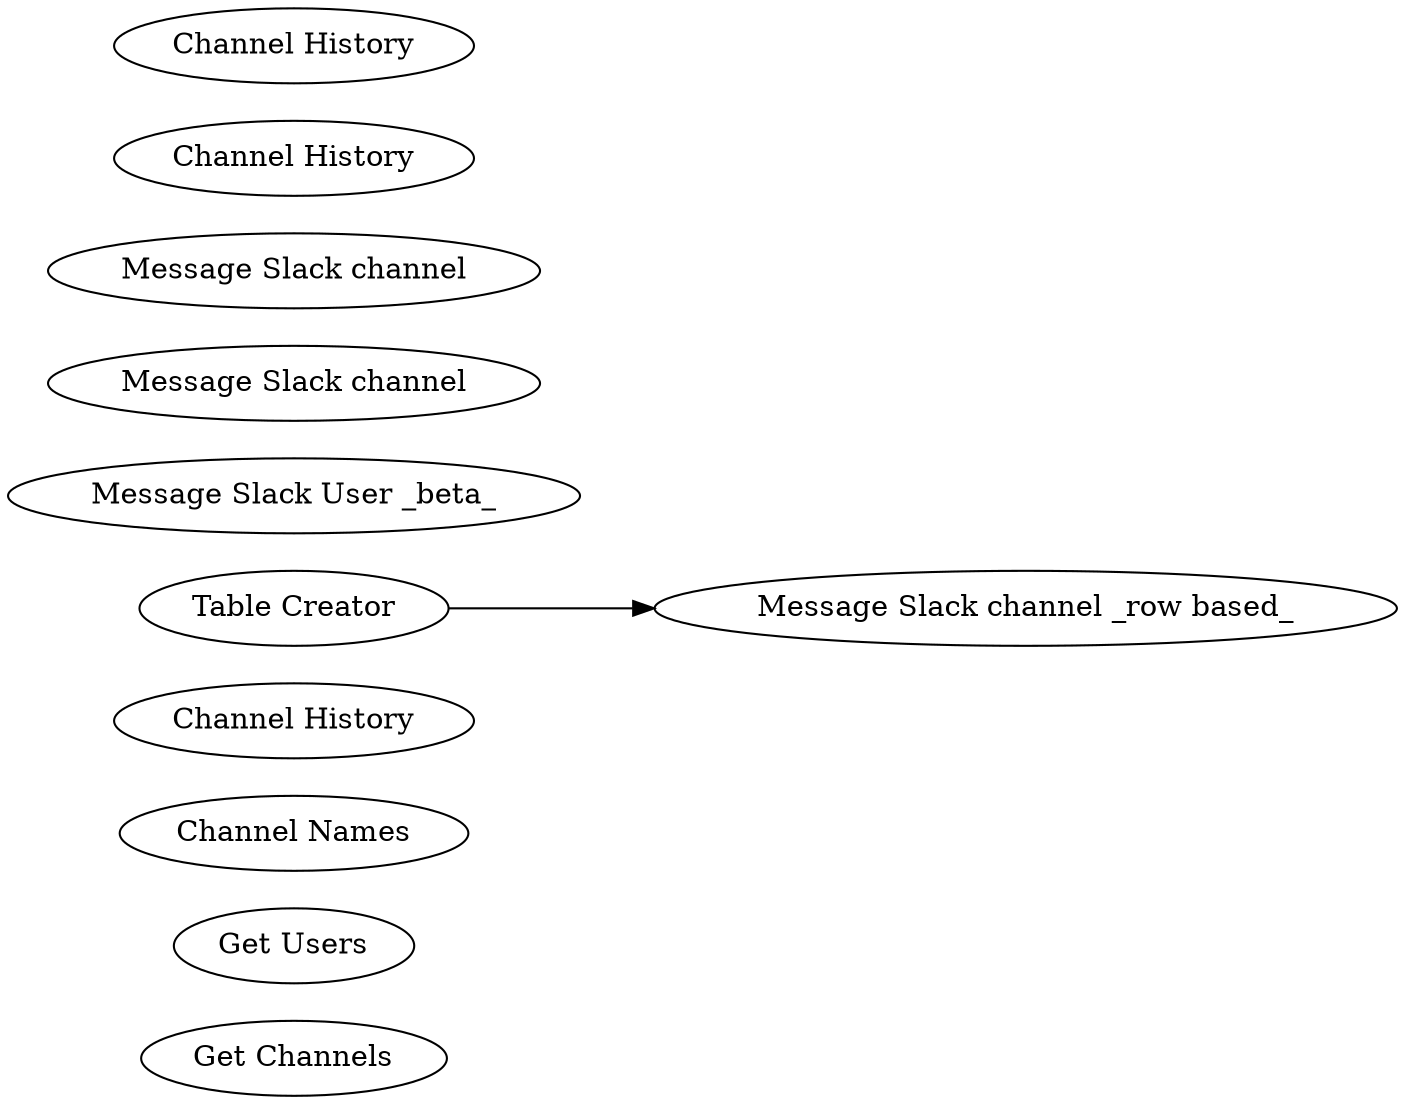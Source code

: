 digraph {
	1 [label="Get Channels"]
	2 [label="Get Users"]
	3 [label="Channel Names"]
	4 [label="Channel History"]
	6 [label="Message Slack channel _row based_"]
	7 [label="Table Creator"]
	9 [label="Message Slack User _beta_"]
	10 [label="Message Slack channel"]
	12 [label="Message Slack channel"]
	13 [label="Channel History"]
	14 [label="Channel History"]
	7 -> 6
	rankdir=LR
}
